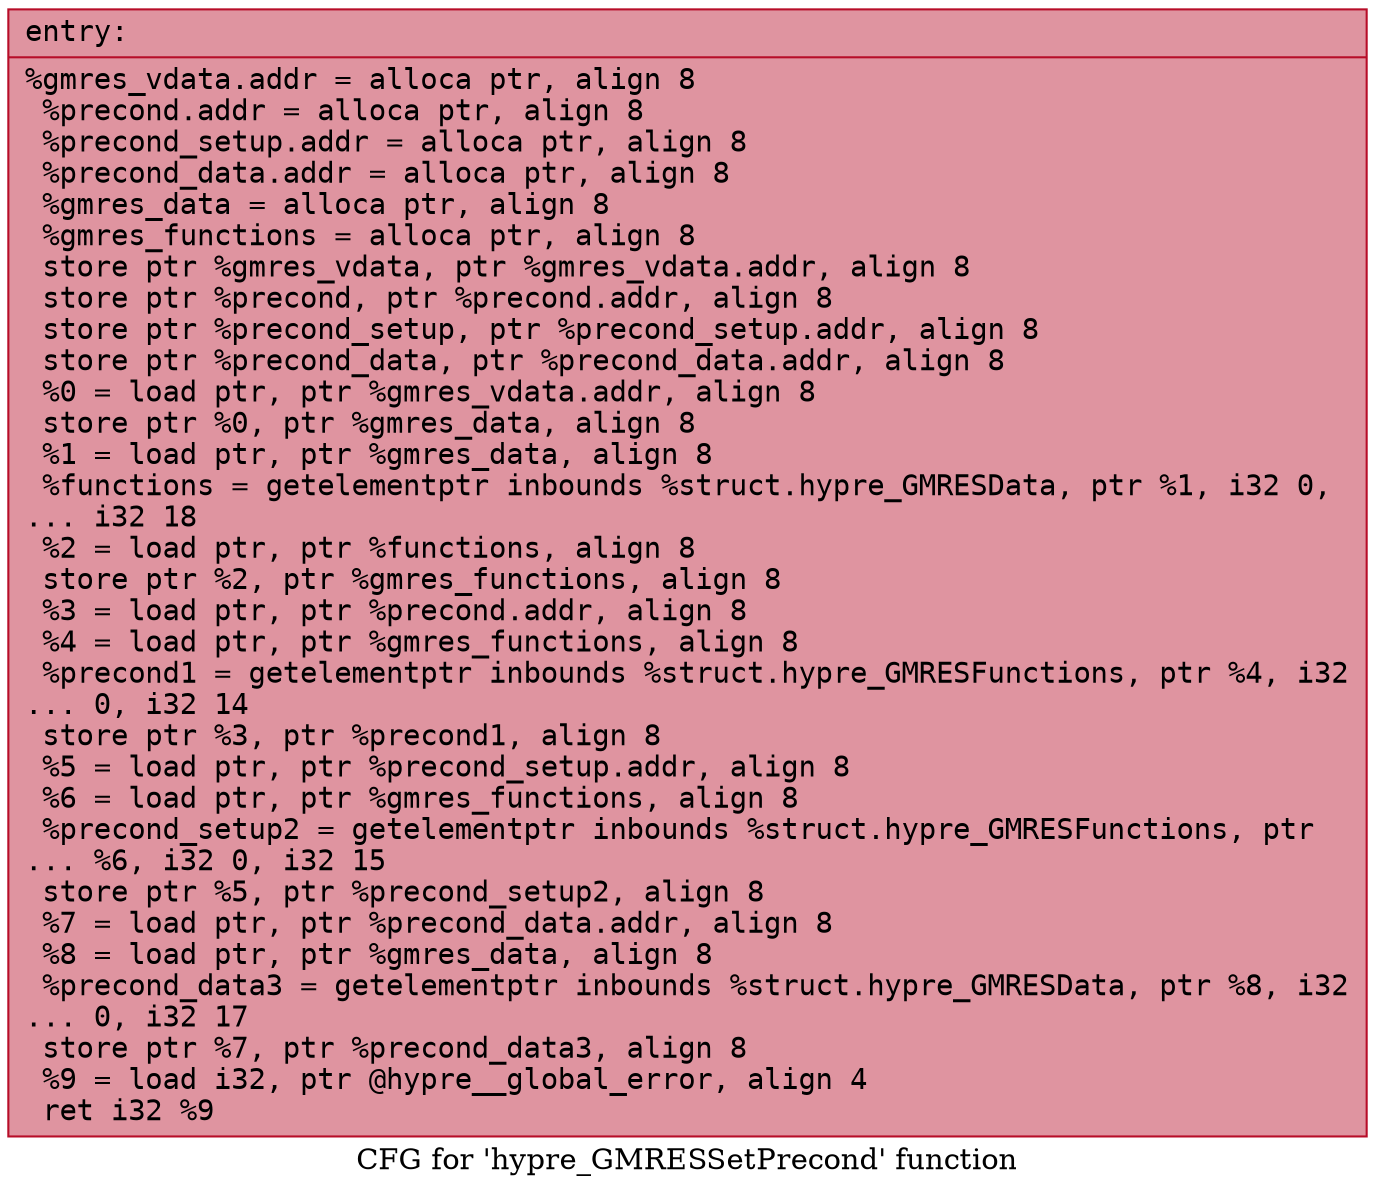 digraph "CFG for 'hypre_GMRESSetPrecond' function" {
	label="CFG for 'hypre_GMRESSetPrecond' function";

	Node0x56458ac25440 [shape=record,color="#b70d28ff", style=filled, fillcolor="#b70d2870" fontname="Courier",label="{entry:\l|  %gmres_vdata.addr = alloca ptr, align 8\l  %precond.addr = alloca ptr, align 8\l  %precond_setup.addr = alloca ptr, align 8\l  %precond_data.addr = alloca ptr, align 8\l  %gmres_data = alloca ptr, align 8\l  %gmres_functions = alloca ptr, align 8\l  store ptr %gmres_vdata, ptr %gmres_vdata.addr, align 8\l  store ptr %precond, ptr %precond.addr, align 8\l  store ptr %precond_setup, ptr %precond_setup.addr, align 8\l  store ptr %precond_data, ptr %precond_data.addr, align 8\l  %0 = load ptr, ptr %gmres_vdata.addr, align 8\l  store ptr %0, ptr %gmres_data, align 8\l  %1 = load ptr, ptr %gmres_data, align 8\l  %functions = getelementptr inbounds %struct.hypre_GMRESData, ptr %1, i32 0,\l... i32 18\l  %2 = load ptr, ptr %functions, align 8\l  store ptr %2, ptr %gmres_functions, align 8\l  %3 = load ptr, ptr %precond.addr, align 8\l  %4 = load ptr, ptr %gmres_functions, align 8\l  %precond1 = getelementptr inbounds %struct.hypre_GMRESFunctions, ptr %4, i32\l... 0, i32 14\l  store ptr %3, ptr %precond1, align 8\l  %5 = load ptr, ptr %precond_setup.addr, align 8\l  %6 = load ptr, ptr %gmres_functions, align 8\l  %precond_setup2 = getelementptr inbounds %struct.hypre_GMRESFunctions, ptr\l... %6, i32 0, i32 15\l  store ptr %5, ptr %precond_setup2, align 8\l  %7 = load ptr, ptr %precond_data.addr, align 8\l  %8 = load ptr, ptr %gmres_data, align 8\l  %precond_data3 = getelementptr inbounds %struct.hypre_GMRESData, ptr %8, i32\l... 0, i32 17\l  store ptr %7, ptr %precond_data3, align 8\l  %9 = load i32, ptr @hypre__global_error, align 4\l  ret i32 %9\l}"];
}
